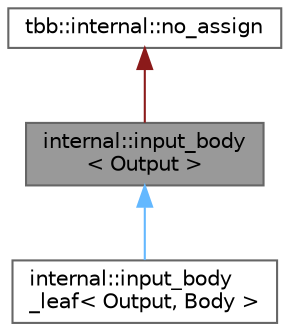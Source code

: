 digraph "internal::input_body&lt; Output &gt;"
{
 // LATEX_PDF_SIZE
  bgcolor="transparent";
  edge [fontname=Helvetica,fontsize=10,labelfontname=Helvetica,labelfontsize=10];
  node [fontname=Helvetica,fontsize=10,shape=box,height=0.2,width=0.4];
  Node1 [id="Node000001",label="internal::input_body\l\< Output \>",height=0.2,width=0.4,color="gray40", fillcolor="grey60", style="filled", fontcolor="black",tooltip="A functor that takes no input and generates a value of type Output"];
  Node2 -> Node1 [id="edge1_Node000001_Node000002",dir="back",color="firebrick4",style="solid",tooltip=" "];
  Node2 [id="Node000002",label="tbb::internal::no_assign",height=0.2,width=0.4,color="gray40", fillcolor="white", style="filled",tooltip=" "];
  Node1 -> Node3 [id="edge2_Node000001_Node000003",dir="back",color="steelblue1",style="solid",tooltip=" "];
  Node3 [id="Node000003",label="internal::input_body\l_leaf\< Output, Body \>",height=0.2,width=0.4,color="gray40", fillcolor="white", style="filled",URL="$classinternal_1_1input__body__leaf.html",tooltip="The leaf for input_body"];
}
